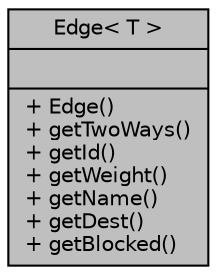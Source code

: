 digraph "Edge&lt; T &gt;"
{
  edge [fontname="Helvetica",fontsize="10",labelfontname="Helvetica",labelfontsize="10"];
  node [fontname="Helvetica",fontsize="10",shape=record];
  Node1 [label="{Edge\< T \>\n||+ Edge()\l+ getTwoWays()\l+ getId()\l+ getWeight()\l+ getName()\l+ getDest()\l+ getBlocked()\l}",height=0.2,width=0.4,color="black", fillcolor="grey75", style="filled", fontcolor="black"];
}
